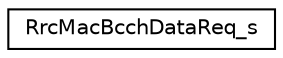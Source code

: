 digraph "Graphical Class Hierarchy"
{
 // LATEX_PDF_SIZE
  edge [fontname="Helvetica",fontsize="10",labelfontname="Helvetica",labelfontsize="10"];
  node [fontname="Helvetica",fontsize="10",shape=record];
  rankdir="LR";
  Node0 [label="RrcMacBcchDataReq_s",height=0.2,width=0.4,color="black", fillcolor="white", style="filled",URL="$structRrcMacBcchDataReq__s.html",tooltip=" "];
}
